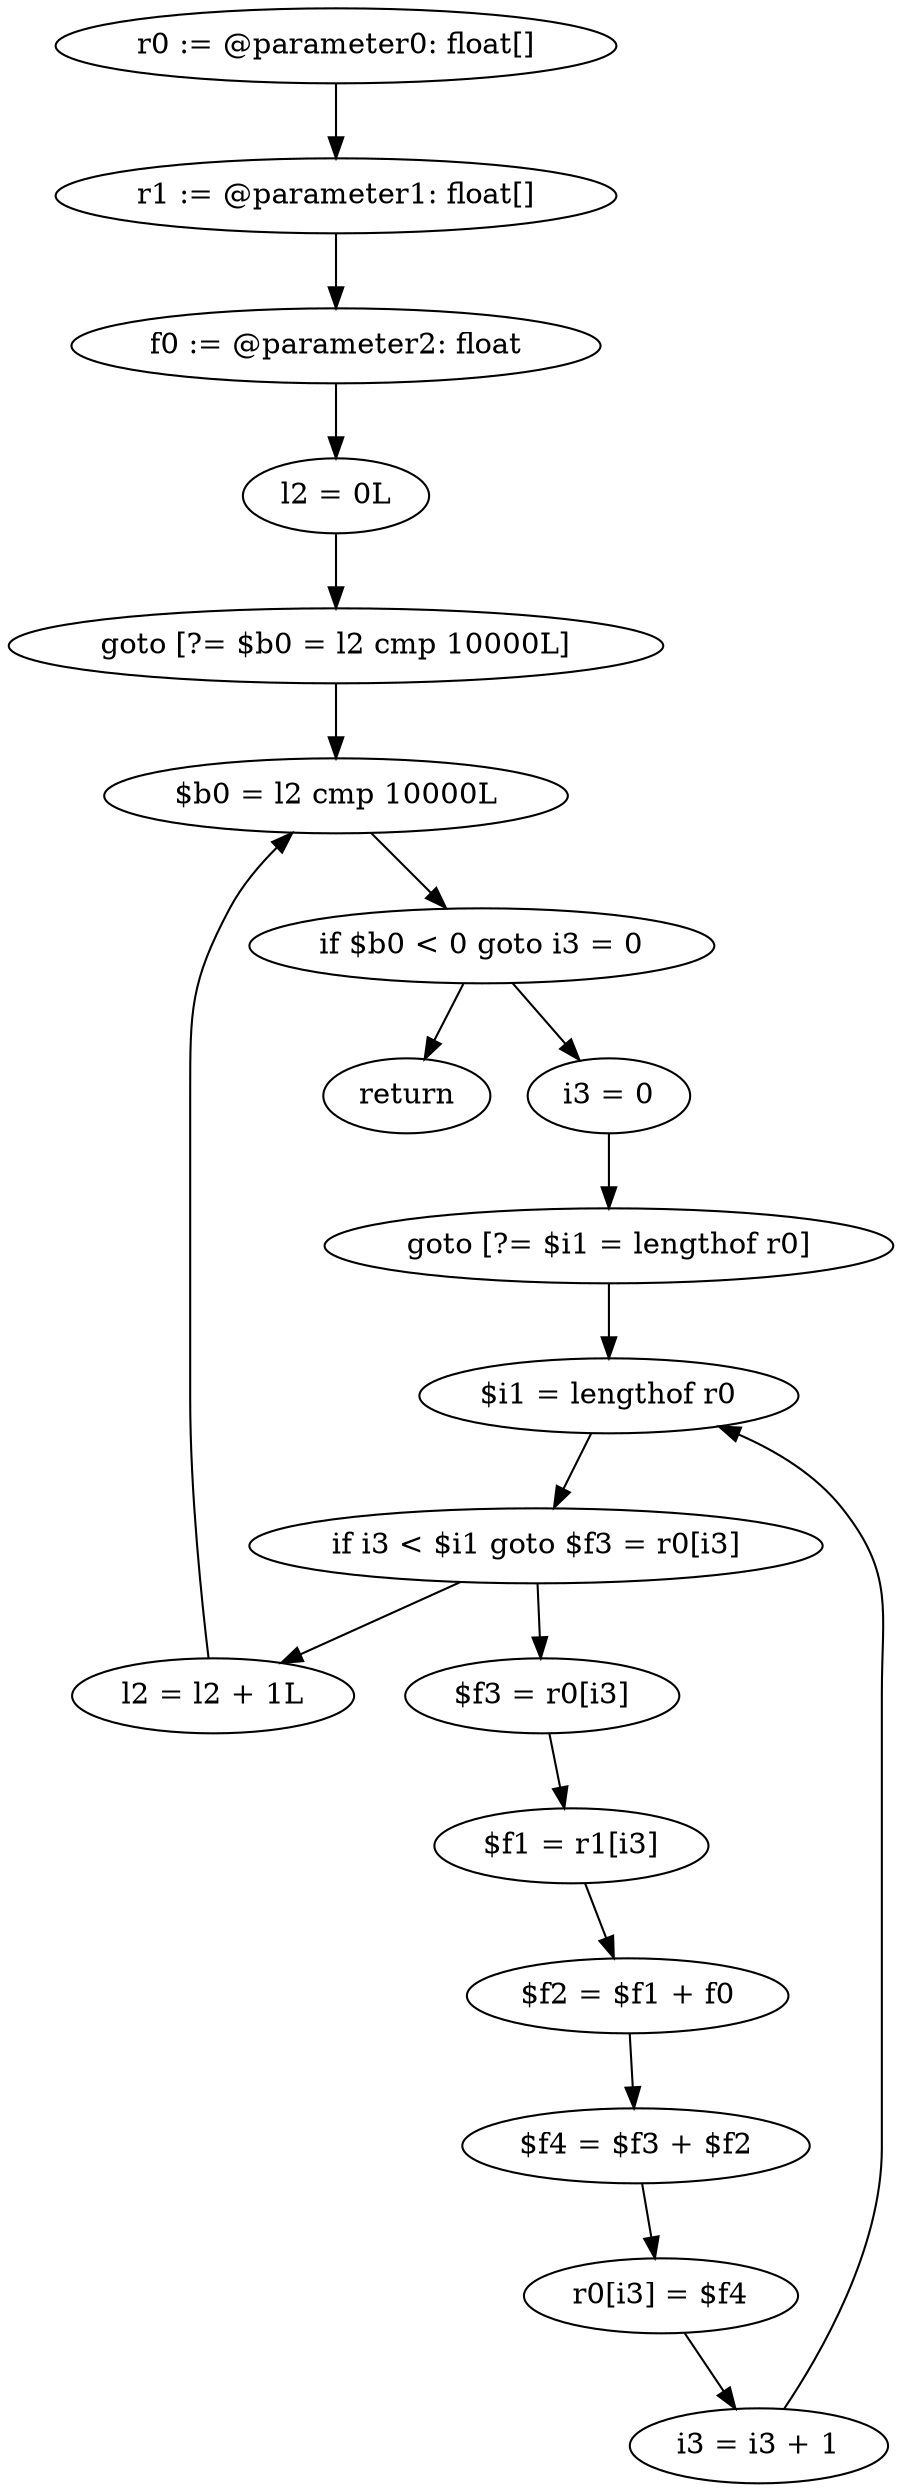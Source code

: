 digraph "unitGraph" {
    "r0 := @parameter0: float[]"
    "r1 := @parameter1: float[]"
    "f0 := @parameter2: float"
    "l2 = 0L"
    "goto [?= $b0 = l2 cmp 10000L]"
    "i3 = 0"
    "goto [?= $i1 = lengthof r0]"
    "$f3 = r0[i3]"
    "$f1 = r1[i3]"
    "$f2 = $f1 + f0"
    "$f4 = $f3 + $f2"
    "r0[i3] = $f4"
    "i3 = i3 + 1"
    "$i1 = lengthof r0"
    "if i3 < $i1 goto $f3 = r0[i3]"
    "l2 = l2 + 1L"
    "$b0 = l2 cmp 10000L"
    "if $b0 < 0 goto i3 = 0"
    "return"
    "r0 := @parameter0: float[]"->"r1 := @parameter1: float[]";
    "r1 := @parameter1: float[]"->"f0 := @parameter2: float";
    "f0 := @parameter2: float"->"l2 = 0L";
    "l2 = 0L"->"goto [?= $b0 = l2 cmp 10000L]";
    "goto [?= $b0 = l2 cmp 10000L]"->"$b0 = l2 cmp 10000L";
    "i3 = 0"->"goto [?= $i1 = lengthof r0]";
    "goto [?= $i1 = lengthof r0]"->"$i1 = lengthof r0";
    "$f3 = r0[i3]"->"$f1 = r1[i3]";
    "$f1 = r1[i3]"->"$f2 = $f1 + f0";
    "$f2 = $f1 + f0"->"$f4 = $f3 + $f2";
    "$f4 = $f3 + $f2"->"r0[i3] = $f4";
    "r0[i3] = $f4"->"i3 = i3 + 1";
    "i3 = i3 + 1"->"$i1 = lengthof r0";
    "$i1 = lengthof r0"->"if i3 < $i1 goto $f3 = r0[i3]";
    "if i3 < $i1 goto $f3 = r0[i3]"->"l2 = l2 + 1L";
    "if i3 < $i1 goto $f3 = r0[i3]"->"$f3 = r0[i3]";
    "l2 = l2 + 1L"->"$b0 = l2 cmp 10000L";
    "$b0 = l2 cmp 10000L"->"if $b0 < 0 goto i3 = 0";
    "if $b0 < 0 goto i3 = 0"->"return";
    "if $b0 < 0 goto i3 = 0"->"i3 = 0";
}
